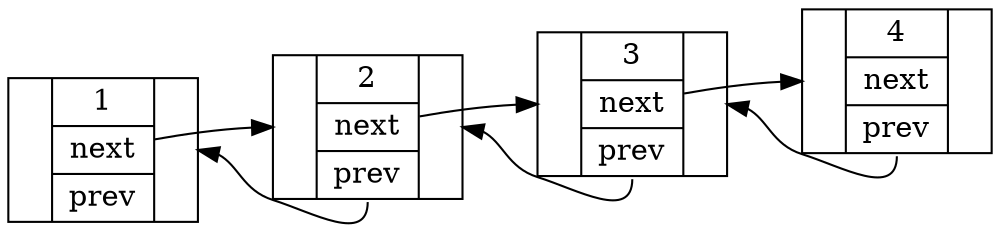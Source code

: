 digraph structs {
    nodesep=.05;
    rankdir=LR;
    
    node [shape=record, width = .5];
    node1 [label="{<m> |{<d> 1 |<n> next |<p> prev}| <m2>}"];
    node2 [label="{<m> |{<d> 2 |<n> next |<p> prev}| <m2>}"];
    node3 [label="{<m> |{<d> 3 |<n> next |<p> prev}| <m2>}"];
    node4 [label="{<m> |{<d> 4 |<n> next |<p> prev}| <m2>}"];

    node1:n -> node2:m;
    node2:n -> node3:m;
    node3:n -> node4:m;

    node2:p -> node1:m2;
    node3:p -> node2:m2;
    node4:p -> node3:m2;

}

